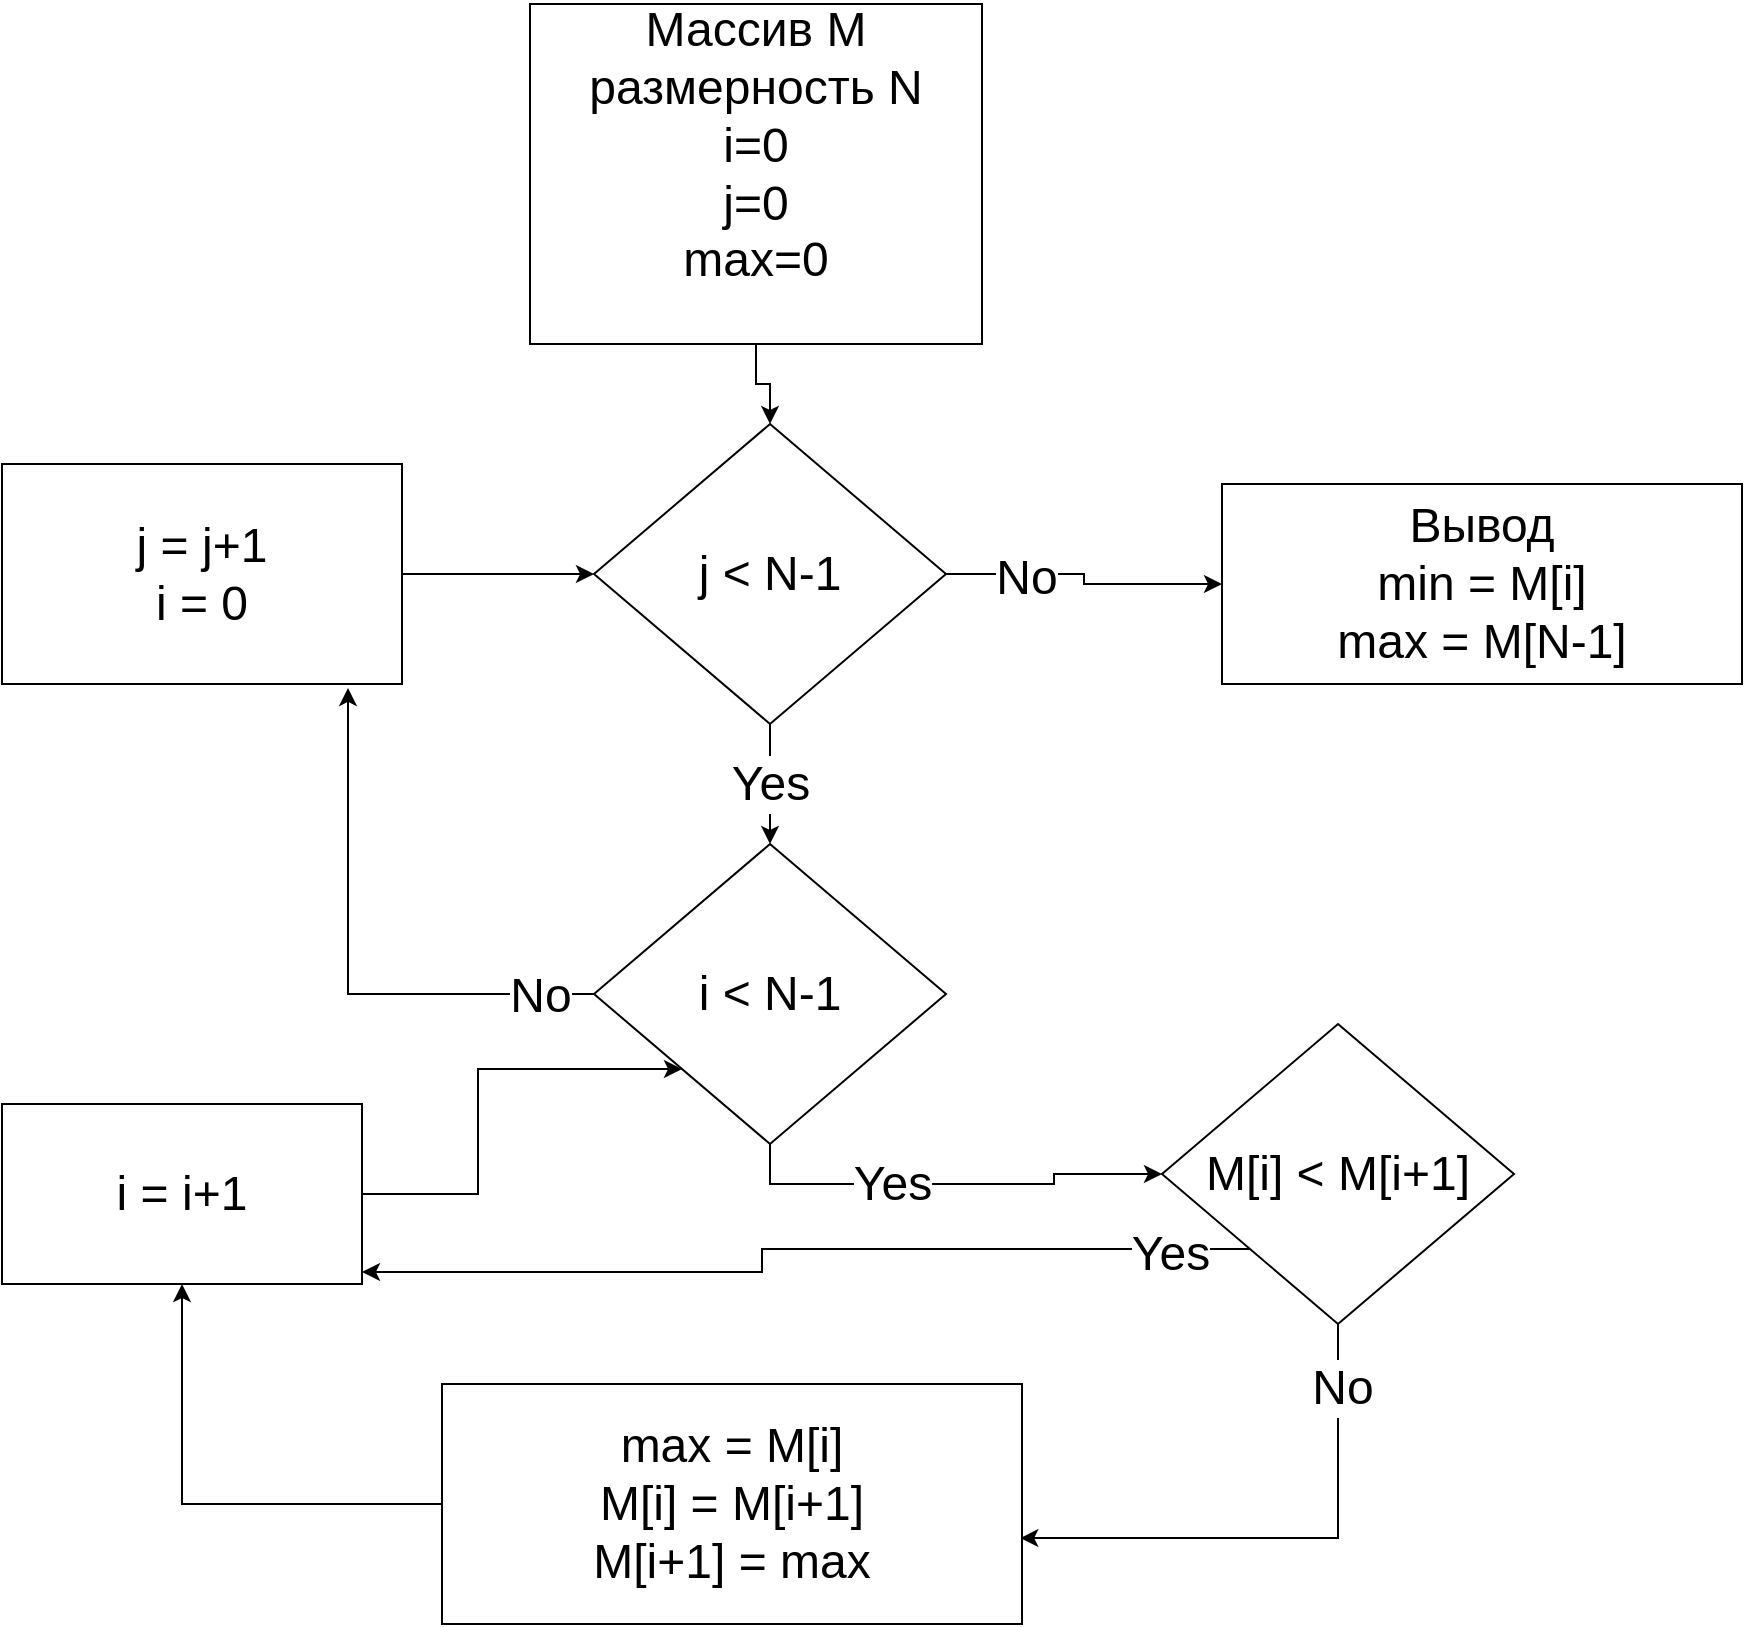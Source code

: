 <mxfile version="20.2.3" type="github">
  <diagram id="5XxlfzZEDkhZM1xjkT80" name="Страница 1">
    <mxGraphModel dx="1447" dy="822" grid="1" gridSize="10" guides="1" tooltips="1" connect="1" arrows="1" fold="1" page="1" pageScale="1" pageWidth="827" pageHeight="1169" math="0" shadow="0">
      <root>
        <mxCell id="0" />
        <mxCell id="1" parent="0" />
        <mxCell id="x8kU4ACUzrW3GHUNXtIi-12" style="edgeStyle=orthogonalEdgeStyle;rounded=0;orthogonalLoop=1;jettySize=auto;html=1;exitX=0.5;exitY=1;exitDx=0;exitDy=0;entryX=0.5;entryY=0;entryDx=0;entryDy=0;fontSize=24;" edge="1" parent="1" source="x8kU4ACUzrW3GHUNXtIi-1" target="x8kU4ACUzrW3GHUNXtIi-5">
          <mxGeometry relative="1" as="geometry" />
        </mxCell>
        <mxCell id="x8kU4ACUzrW3GHUNXtIi-1" value="&lt;font style=&quot;font-size: 24px;&quot;&gt;Массив M&lt;br&gt;размерность N&lt;br&gt;i=0&lt;br&gt;j=0&lt;br&gt;max=0&lt;br&gt;&lt;br&gt;&lt;/font&gt;" style="rounded=0;whiteSpace=wrap;html=1;" vertex="1" parent="1">
          <mxGeometry x="294" y="60" width="226" height="170" as="geometry" />
        </mxCell>
        <mxCell id="x8kU4ACUzrW3GHUNXtIi-13" style="edgeStyle=orthogonalEdgeStyle;rounded=0;orthogonalLoop=1;jettySize=auto;html=1;exitX=1;exitY=0.5;exitDx=0;exitDy=0;fontSize=24;" edge="1" parent="1" source="x8kU4ACUzrW3GHUNXtIi-5" target="x8kU4ACUzrW3GHUNXtIi-6">
          <mxGeometry relative="1" as="geometry" />
        </mxCell>
        <mxCell id="x8kU4ACUzrW3GHUNXtIi-16" value="No" style="edgeLabel;html=1;align=center;verticalAlign=middle;resizable=0;points=[];fontSize=24;" vertex="1" connectable="0" parent="x8kU4ACUzrW3GHUNXtIi-13">
          <mxGeometry x="-0.443" y="-2" relative="1" as="geometry">
            <mxPoint as="offset" />
          </mxGeometry>
        </mxCell>
        <mxCell id="x8kU4ACUzrW3GHUNXtIi-14" value="Yes" style="edgeStyle=orthogonalEdgeStyle;rounded=0;orthogonalLoop=1;jettySize=auto;html=1;exitX=0.5;exitY=1;exitDx=0;exitDy=0;entryX=0.5;entryY=0;entryDx=0;entryDy=0;fontSize=24;" edge="1" parent="1" source="x8kU4ACUzrW3GHUNXtIi-5" target="x8kU4ACUzrW3GHUNXtIi-7">
          <mxGeometry relative="1" as="geometry" />
        </mxCell>
        <mxCell id="x8kU4ACUzrW3GHUNXtIi-5" value="j &amp;lt; N-1" style="rhombus;whiteSpace=wrap;html=1;fontSize=24;" vertex="1" parent="1">
          <mxGeometry x="326" y="270" width="176" height="150" as="geometry" />
        </mxCell>
        <mxCell id="x8kU4ACUzrW3GHUNXtIi-6" value="Вывод&lt;br&gt;min = M[i]&lt;br&gt;max = M[N-1]" style="rounded=0;whiteSpace=wrap;html=1;fontSize=24;" vertex="1" parent="1">
          <mxGeometry x="640" y="300" width="260" height="100" as="geometry" />
        </mxCell>
        <mxCell id="x8kU4ACUzrW3GHUNXtIi-17" style="edgeStyle=orthogonalEdgeStyle;rounded=0;orthogonalLoop=1;jettySize=auto;html=1;exitX=0.5;exitY=1;exitDx=0;exitDy=0;entryX=0;entryY=0.5;entryDx=0;entryDy=0;fontSize=24;" edge="1" parent="1" source="x8kU4ACUzrW3GHUNXtIi-7" target="x8kU4ACUzrW3GHUNXtIi-8">
          <mxGeometry relative="1" as="geometry" />
        </mxCell>
        <mxCell id="x8kU4ACUzrW3GHUNXtIi-18" value="Yes" style="edgeLabel;html=1;align=center;verticalAlign=middle;resizable=0;points=[];fontSize=24;" vertex="1" connectable="0" parent="x8kU4ACUzrW3GHUNXtIi-17">
          <mxGeometry x="-0.267" relative="1" as="geometry">
            <mxPoint as="offset" />
          </mxGeometry>
        </mxCell>
        <mxCell id="x8kU4ACUzrW3GHUNXtIi-19" style="edgeStyle=orthogonalEdgeStyle;rounded=0;orthogonalLoop=1;jettySize=auto;html=1;exitX=0;exitY=0.5;exitDx=0;exitDy=0;entryX=0.865;entryY=1.018;entryDx=0;entryDy=0;entryPerimeter=0;fontSize=24;" edge="1" parent="1" source="x8kU4ACUzrW3GHUNXtIi-7" target="x8kU4ACUzrW3GHUNXtIi-11">
          <mxGeometry relative="1" as="geometry" />
        </mxCell>
        <mxCell id="x8kU4ACUzrW3GHUNXtIi-20" value="No" style="edgeLabel;html=1;align=center;verticalAlign=middle;resizable=0;points=[];fontSize=24;" vertex="1" connectable="0" parent="x8kU4ACUzrW3GHUNXtIi-19">
          <mxGeometry x="-0.804" y="1" relative="1" as="geometry">
            <mxPoint as="offset" />
          </mxGeometry>
        </mxCell>
        <mxCell id="x8kU4ACUzrW3GHUNXtIi-7" value="i &amp;lt; N-1" style="rhombus;whiteSpace=wrap;html=1;fontSize=24;" vertex="1" parent="1">
          <mxGeometry x="326" y="480" width="176" height="150" as="geometry" />
        </mxCell>
        <mxCell id="x8kU4ACUzrW3GHUNXtIi-21" style="edgeStyle=orthogonalEdgeStyle;rounded=0;orthogonalLoop=1;jettySize=auto;html=1;exitX=0;exitY=1;exitDx=0;exitDy=0;entryX=1;entryY=0.933;entryDx=0;entryDy=0;entryPerimeter=0;fontSize=24;" edge="1" parent="1" source="x8kU4ACUzrW3GHUNXtIi-8" target="x8kU4ACUzrW3GHUNXtIi-10">
          <mxGeometry relative="1" as="geometry" />
        </mxCell>
        <mxCell id="x8kU4ACUzrW3GHUNXtIi-22" value="Yes" style="edgeLabel;html=1;align=center;verticalAlign=middle;resizable=0;points=[];fontSize=24;" vertex="1" connectable="0" parent="x8kU4ACUzrW3GHUNXtIi-21">
          <mxGeometry x="-0.824" y="2" relative="1" as="geometry">
            <mxPoint as="offset" />
          </mxGeometry>
        </mxCell>
        <mxCell id="x8kU4ACUzrW3GHUNXtIi-23" style="edgeStyle=orthogonalEdgeStyle;rounded=0;orthogonalLoop=1;jettySize=auto;html=1;exitX=0.5;exitY=1;exitDx=0;exitDy=0;entryX=0.997;entryY=0.642;entryDx=0;entryDy=0;entryPerimeter=0;fontSize=24;" edge="1" parent="1" source="x8kU4ACUzrW3GHUNXtIi-8" target="x8kU4ACUzrW3GHUNXtIi-9">
          <mxGeometry relative="1" as="geometry" />
        </mxCell>
        <mxCell id="x8kU4ACUzrW3GHUNXtIi-24" value="No" style="edgeLabel;html=1;align=center;verticalAlign=middle;resizable=0;points=[];fontSize=24;" vertex="1" connectable="0" parent="x8kU4ACUzrW3GHUNXtIi-23">
          <mxGeometry x="-0.759" y="2" relative="1" as="geometry">
            <mxPoint as="offset" />
          </mxGeometry>
        </mxCell>
        <mxCell id="x8kU4ACUzrW3GHUNXtIi-8" value="M[i] &amp;lt; M[i+1]" style="rhombus;whiteSpace=wrap;html=1;fontSize=24;" vertex="1" parent="1">
          <mxGeometry x="610" y="570" width="176" height="150" as="geometry" />
        </mxCell>
        <mxCell id="x8kU4ACUzrW3GHUNXtIi-25" style="edgeStyle=orthogonalEdgeStyle;rounded=0;orthogonalLoop=1;jettySize=auto;html=1;exitX=0;exitY=0.5;exitDx=0;exitDy=0;entryX=0.5;entryY=1;entryDx=0;entryDy=0;fontSize=24;" edge="1" parent="1" source="x8kU4ACUzrW3GHUNXtIi-9" target="x8kU4ACUzrW3GHUNXtIi-10">
          <mxGeometry relative="1" as="geometry" />
        </mxCell>
        <mxCell id="x8kU4ACUzrW3GHUNXtIi-9" value="max = M[i]&lt;br&gt;M[i] = M[i+1]&lt;br&gt;M[i+1] = max" style="rounded=0;whiteSpace=wrap;html=1;fontSize=24;" vertex="1" parent="1">
          <mxGeometry x="250" y="750" width="290" height="120" as="geometry" />
        </mxCell>
        <mxCell id="x8kU4ACUzrW3GHUNXtIi-26" style="edgeStyle=orthogonalEdgeStyle;rounded=0;orthogonalLoop=1;jettySize=auto;html=1;exitX=1;exitY=0.5;exitDx=0;exitDy=0;entryX=0;entryY=1;entryDx=0;entryDy=0;fontSize=24;" edge="1" parent="1" source="x8kU4ACUzrW3GHUNXtIi-10" target="x8kU4ACUzrW3GHUNXtIi-7">
          <mxGeometry relative="1" as="geometry" />
        </mxCell>
        <mxCell id="x8kU4ACUzrW3GHUNXtIi-10" value="i = i+1" style="rounded=0;whiteSpace=wrap;html=1;fontSize=24;" vertex="1" parent="1">
          <mxGeometry x="30" y="610" width="180" height="90" as="geometry" />
        </mxCell>
        <mxCell id="x8kU4ACUzrW3GHUNXtIi-15" style="edgeStyle=orthogonalEdgeStyle;rounded=0;orthogonalLoop=1;jettySize=auto;html=1;exitX=1;exitY=0.5;exitDx=0;exitDy=0;fontSize=24;" edge="1" parent="1" source="x8kU4ACUzrW3GHUNXtIi-11" target="x8kU4ACUzrW3GHUNXtIi-5">
          <mxGeometry relative="1" as="geometry" />
        </mxCell>
        <mxCell id="x8kU4ACUzrW3GHUNXtIi-11" value="j = j+1&lt;br&gt;i = 0" style="rounded=0;whiteSpace=wrap;html=1;fontSize=24;" vertex="1" parent="1">
          <mxGeometry x="30" y="290" width="200" height="110" as="geometry" />
        </mxCell>
      </root>
    </mxGraphModel>
  </diagram>
</mxfile>
